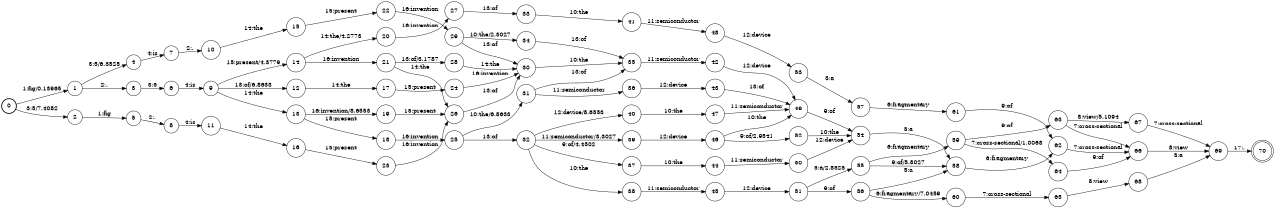digraph FST {
rankdir = LR;
size = "8.5,11";
label = "";
center = 1;
orientation = Portrait;
ranksep = "0.4";
nodesep = "0.25";
0 [label = "0", shape = circle, style = bold, fontsize = 14]
	0 -> 1 [label = "1:fig/0.13965", fontsize = 14];
	0 -> 2 [label = "3:5/7.4082", fontsize = 14];
1 [label = "1", shape = circle, style = solid, fontsize = 14]
	1 -> 3 [label = "2:.", fontsize = 14];
	1 -> 4 [label = "3:5/6.3525", fontsize = 14];
2 [label = "2", shape = circle, style = solid, fontsize = 14]
	2 -> 5 [label = "1:fig", fontsize = 14];
3 [label = "3", shape = circle, style = solid, fontsize = 14]
	3 -> 6 [label = "3:5", fontsize = 14];
4 [label = "4", shape = circle, style = solid, fontsize = 14]
	4 -> 7 [label = "4:is", fontsize = 14];
5 [label = "5", shape = circle, style = solid, fontsize = 14]
	5 -> 8 [label = "2:.", fontsize = 14];
6 [label = "6", shape = circle, style = solid, fontsize = 14]
	6 -> 9 [label = "4:is", fontsize = 14];
7 [label = "7", shape = circle, style = solid, fontsize = 14]
	7 -> 10 [label = "2:.", fontsize = 14];
8 [label = "8", shape = circle, style = solid, fontsize = 14]
	8 -> 11 [label = "4:is", fontsize = 14];
9 [label = "9", shape = circle, style = solid, fontsize = 14]
	9 -> 12 [label = "13:of/6.8633", fontsize = 14];
	9 -> 13 [label = "14:the", fontsize = 14];
	9 -> 14 [label = "15:present/4.3779", fontsize = 14];
10 [label = "10", shape = circle, style = solid, fontsize = 14]
	10 -> 15 [label = "14:the", fontsize = 14];
11 [label = "11", shape = circle, style = solid, fontsize = 14]
	11 -> 16 [label = "14:the", fontsize = 14];
12 [label = "12", shape = circle, style = solid, fontsize = 14]
	12 -> 17 [label = "14:the", fontsize = 14];
13 [label = "13", shape = circle, style = solid, fontsize = 14]
	13 -> 18 [label = "15:present", fontsize = 14];
	13 -> 19 [label = "16:invention/8.6553", fontsize = 14];
14 [label = "14", shape = circle, style = solid, fontsize = 14]
	14 -> 20 [label = "14:the/4.2773", fontsize = 14];
	14 -> 21 [label = "16:invention", fontsize = 14];
15 [label = "15", shape = circle, style = solid, fontsize = 14]
	15 -> 22 [label = "15:present", fontsize = 14];
16 [label = "16", shape = circle, style = solid, fontsize = 14]
	16 -> 23 [label = "15:present", fontsize = 14];
17 [label = "17", shape = circle, style = solid, fontsize = 14]
	17 -> 24 [label = "15:present", fontsize = 14];
18 [label = "18", shape = circle, style = solid, fontsize = 14]
	18 -> 25 [label = "16:invention", fontsize = 14];
19 [label = "19", shape = circle, style = solid, fontsize = 14]
	19 -> 26 [label = "15:present", fontsize = 14];
20 [label = "20", shape = circle, style = solid, fontsize = 14]
	20 -> 27 [label = "16:invention", fontsize = 14];
21 [label = "21", shape = circle, style = solid, fontsize = 14]
	21 -> 28 [label = "13:of/3.1787", fontsize = 14];
	21 -> 26 [label = "14:the", fontsize = 14];
22 [label = "22", shape = circle, style = solid, fontsize = 14]
	22 -> 29 [label = "16:invention", fontsize = 14];
23 [label = "23", shape = circle, style = solid, fontsize = 14]
	23 -> 26 [label = "16:invention", fontsize = 14];
24 [label = "24", shape = circle, style = solid, fontsize = 14]
	24 -> 30 [label = "16:invention", fontsize = 14];
25 [label = "25", shape = circle, style = solid, fontsize = 14]
	25 -> 32 [label = "13:of", fontsize = 14];
	25 -> 31 [label = "10:the/6.8633", fontsize = 14];
26 [label = "26", shape = circle, style = solid, fontsize = 14]
	26 -> 30 [label = "13:of", fontsize = 14];
27 [label = "27", shape = circle, style = solid, fontsize = 14]
	27 -> 33 [label = "13:of", fontsize = 14];
28 [label = "28", shape = circle, style = solid, fontsize = 14]
	28 -> 30 [label = "14:the", fontsize = 14];
29 [label = "29", shape = circle, style = solid, fontsize = 14]
	29 -> 30 [label = "13:of", fontsize = 14];
	29 -> 34 [label = "10:the/2.3027", fontsize = 14];
30 [label = "30", shape = circle, style = solid, fontsize = 14]
	30 -> 35 [label = "10:the", fontsize = 14];
31 [label = "31", shape = circle, style = solid, fontsize = 14]
	31 -> 36 [label = "11:semiconductor", fontsize = 14];
	31 -> 35 [label = "13:of", fontsize = 14];
32 [label = "32", shape = circle, style = solid, fontsize = 14]
	32 -> 39 [label = "11:semiconductor/3.3027", fontsize = 14];
	32 -> 40 [label = "12:device/8.6553", fontsize = 14];
	32 -> 37 [label = "9:of/4.4502", fontsize = 14];
	32 -> 38 [label = "10:the", fontsize = 14];
33 [label = "33", shape = circle, style = solid, fontsize = 14]
	33 -> 41 [label = "10:the", fontsize = 14];
34 [label = "34", shape = circle, style = solid, fontsize = 14]
	34 -> 35 [label = "13:of", fontsize = 14];
35 [label = "35", shape = circle, style = solid, fontsize = 14]
	35 -> 42 [label = "11:semiconductor", fontsize = 14];
36 [label = "36", shape = circle, style = solid, fontsize = 14]
	36 -> 43 [label = "12:device", fontsize = 14];
37 [label = "37", shape = circle, style = solid, fontsize = 14]
	37 -> 44 [label = "10:the", fontsize = 14];
38 [label = "38", shape = circle, style = solid, fontsize = 14]
	38 -> 45 [label = "11:semiconductor", fontsize = 14];
39 [label = "39", shape = circle, style = solid, fontsize = 14]
	39 -> 46 [label = "12:device", fontsize = 14];
40 [label = "40", shape = circle, style = solid, fontsize = 14]
	40 -> 47 [label = "10:the", fontsize = 14];
41 [label = "41", shape = circle, style = solid, fontsize = 14]
	41 -> 48 [label = "11:semiconductor", fontsize = 14];
42 [label = "42", shape = circle, style = solid, fontsize = 14]
	42 -> 49 [label = "12:device", fontsize = 14];
43 [label = "43", shape = circle, style = solid, fontsize = 14]
	43 -> 49 [label = "13:of", fontsize = 14];
44 [label = "44", shape = circle, style = solid, fontsize = 14]
	44 -> 50 [label = "11:semiconductor", fontsize = 14];
45 [label = "45", shape = circle, style = solid, fontsize = 14]
	45 -> 51 [label = "12:device", fontsize = 14];
46 [label = "46", shape = circle, style = solid, fontsize = 14]
	46 -> 52 [label = "9:of/2.9541", fontsize = 14];
	46 -> 49 [label = "10:the", fontsize = 14];
47 [label = "47", shape = circle, style = solid, fontsize = 14]
	47 -> 49 [label = "11:semiconductor", fontsize = 14];
48 [label = "48", shape = circle, style = solid, fontsize = 14]
	48 -> 53 [label = "12:device", fontsize = 14];
49 [label = "49", shape = circle, style = solid, fontsize = 14]
	49 -> 54 [label = "9:of", fontsize = 14];
50 [label = "50", shape = circle, style = solid, fontsize = 14]
	50 -> 54 [label = "12:device", fontsize = 14];
51 [label = "51", shape = circle, style = solid, fontsize = 14]
	51 -> 55 [label = "5:a/2.8525", fontsize = 14];
	51 -> 56 [label = "9:of", fontsize = 14];
52 [label = "52", shape = circle, style = solid, fontsize = 14]
	52 -> 54 [label = "10:the", fontsize = 14];
53 [label = "53", shape = circle, style = solid, fontsize = 14]
	53 -> 57 [label = "5:a", fontsize = 14];
54 [label = "54", shape = circle, style = solid, fontsize = 14]
	54 -> 58 [label = "5:a", fontsize = 14];
55 [label = "55", shape = circle, style = solid, fontsize = 14]
	55 -> 59 [label = "6:fragmentary", fontsize = 14];
	55 -> 58 [label = "9:of/5.8027", fontsize = 14];
56 [label = "56", shape = circle, style = solid, fontsize = 14]
	56 -> 58 [label = "5:a", fontsize = 14];
	56 -> 60 [label = "6:fragmentary/7.0459", fontsize = 14];
57 [label = "57", shape = circle, style = solid, fontsize = 14]
	57 -> 61 [label = "6:fragmentary", fontsize = 14];
58 [label = "58", shape = circle, style = solid, fontsize = 14]
	58 -> 62 [label = "6:fragmentary", fontsize = 14];
59 [label = "59", shape = circle, style = solid, fontsize = 14]
	59 -> 64 [label = "7:cross-sectional/1.0068", fontsize = 14];
	59 -> 63 [label = "9:of", fontsize = 14];
60 [label = "60", shape = circle, style = solid, fontsize = 14]
	60 -> 65 [label = "7:cross-sectional", fontsize = 14];
61 [label = "61", shape = circle, style = solid, fontsize = 14]
	61 -> 62 [label = "9:of", fontsize = 14];
62 [label = "62", shape = circle, style = solid, fontsize = 14]
	62 -> 66 [label = "7:cross-sectional", fontsize = 14];
63 [label = "63", shape = circle, style = solid, fontsize = 14]
	63 -> 66 [label = "7:cross-sectional", fontsize = 14];
	63 -> 67 [label = "8:view/5.1094", fontsize = 14];
64 [label = "64", shape = circle, style = solid, fontsize = 14]
	64 -> 66 [label = "9:of", fontsize = 14];
65 [label = "65", shape = circle, style = solid, fontsize = 14]
	65 -> 68 [label = "8:view", fontsize = 14];
66 [label = "66", shape = circle, style = solid, fontsize = 14]
	66 -> 69 [label = "8:view", fontsize = 14];
67 [label = "67", shape = circle, style = solid, fontsize = 14]
	67 -> 69 [label = "7:cross-sectional", fontsize = 14];
68 [label = "68", shape = circle, style = solid, fontsize = 14]
	68 -> 69 [label = "5:a", fontsize = 14];
69 [label = "69", shape = circle, style = solid, fontsize = 14]
	69 -> 70 [label = "17:.", fontsize = 14];
70 [label = "70", shape = doublecircle, style = solid, fontsize = 14]
}
